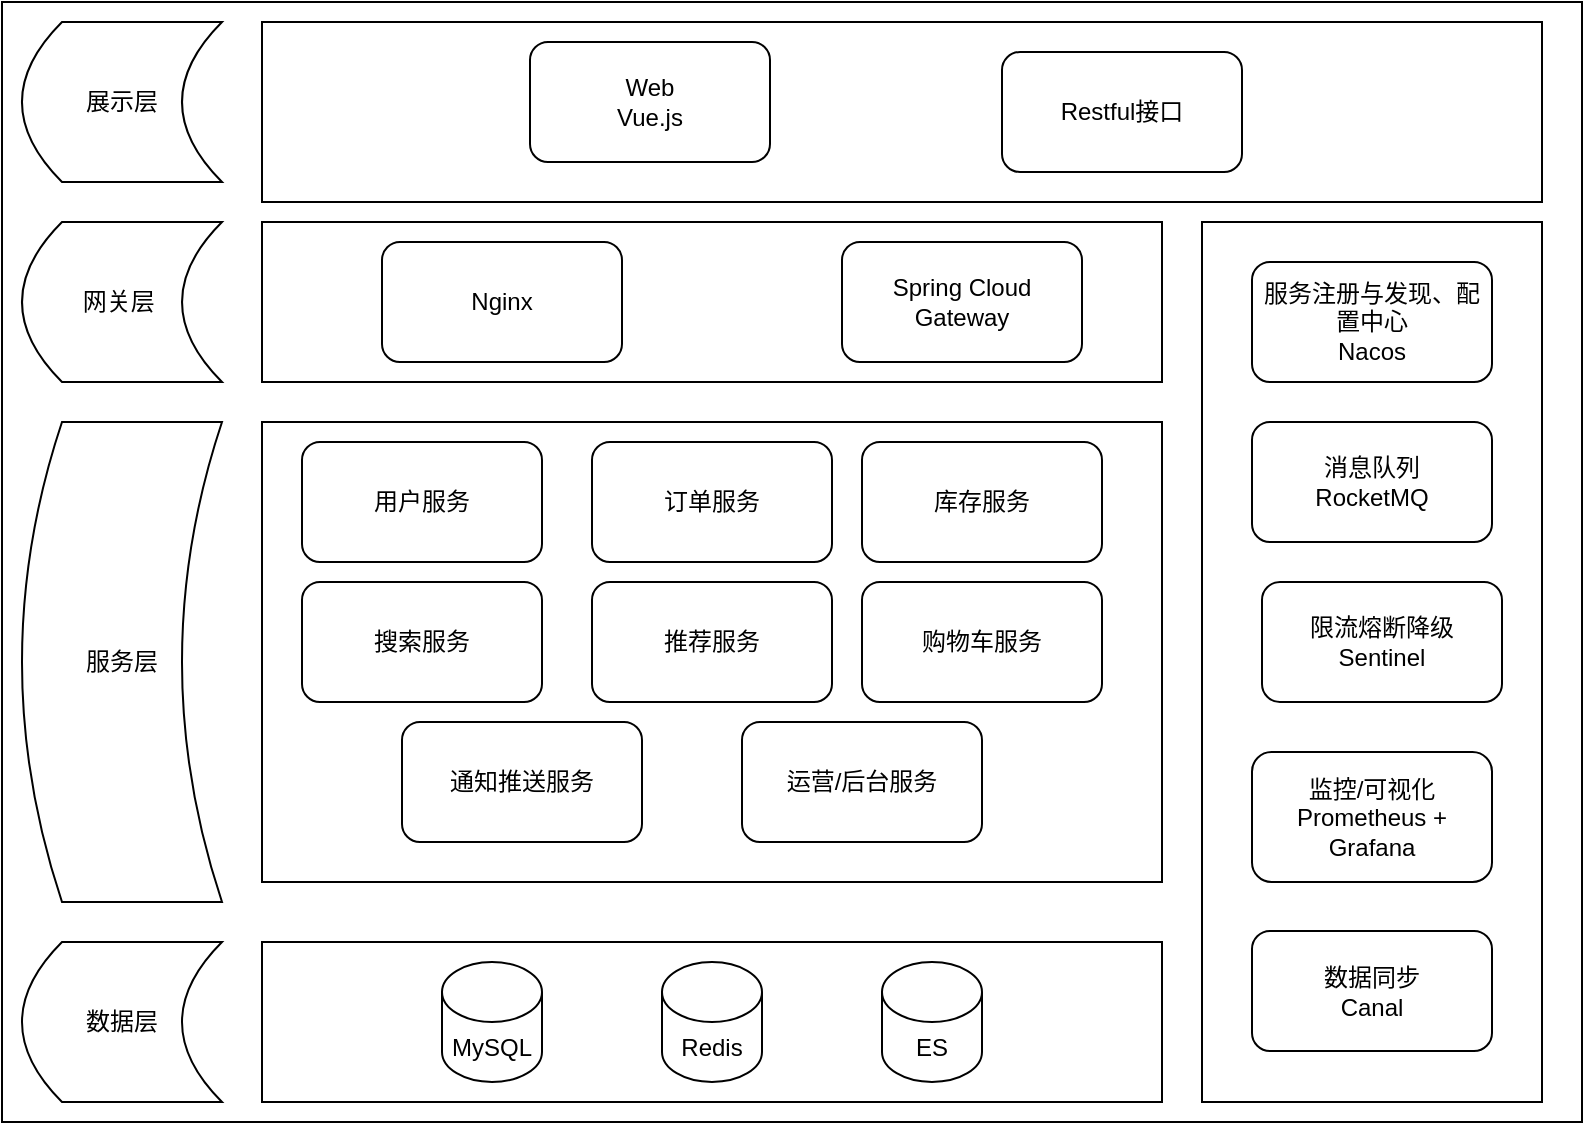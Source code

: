 <mxfile version="28.1.2">
  <diagram name="第 1 页" id="_j3izNh9ckIT9LhV4tgC">
    <mxGraphModel dx="1337" dy="707" grid="1" gridSize="10" guides="1" tooltips="1" connect="1" arrows="1" fold="1" page="1" pageScale="1" pageWidth="827" pageHeight="1169" math="0" shadow="0">
      <root>
        <mxCell id="0" />
        <mxCell id="1" parent="0" />
        <mxCell id="kew2kfOLwDjBTN2FC3b5-17" value="" style="rounded=0;whiteSpace=wrap;html=1;" vertex="1" parent="1">
          <mxGeometry x="90" y="90" width="790" height="560" as="geometry" />
        </mxCell>
        <mxCell id="kew2kfOLwDjBTN2FC3b5-20" value="展示层" style="shape=dataStorage;whiteSpace=wrap;html=1;fixedSize=1;" vertex="1" parent="1">
          <mxGeometry x="100" y="100" width="100" height="80" as="geometry" />
        </mxCell>
        <mxCell id="kew2kfOLwDjBTN2FC3b5-22" value="" style="rounded=0;whiteSpace=wrap;html=1;" vertex="1" parent="1">
          <mxGeometry x="220" y="100" width="640" height="90" as="geometry" />
        </mxCell>
        <mxCell id="kew2kfOLwDjBTN2FC3b5-23" value="Web&lt;div&gt;Vue.js&lt;/div&gt;" style="rounded=1;whiteSpace=wrap;html=1;" vertex="1" parent="1">
          <mxGeometry x="354" y="110" width="120" height="60" as="geometry" />
        </mxCell>
        <mxCell id="kew2kfOLwDjBTN2FC3b5-24" value="Restful接口" style="rounded=1;whiteSpace=wrap;html=1;" vertex="1" parent="1">
          <mxGeometry x="590" y="115" width="120" height="60" as="geometry" />
        </mxCell>
        <mxCell id="kew2kfOLwDjBTN2FC3b5-25" value="网关层&amp;nbsp;" style="shape=dataStorage;whiteSpace=wrap;html=1;fixedSize=1;" vertex="1" parent="1">
          <mxGeometry x="100" y="200" width="100" height="80" as="geometry" />
        </mxCell>
        <mxCell id="kew2kfOLwDjBTN2FC3b5-26" value="" style="rounded=0;whiteSpace=wrap;html=1;" vertex="1" parent="1">
          <mxGeometry x="220" y="200" width="450" height="80" as="geometry" />
        </mxCell>
        <mxCell id="kew2kfOLwDjBTN2FC3b5-27" value="Spring Cloud Gateway" style="rounded=1;whiteSpace=wrap;html=1;" vertex="1" parent="1">
          <mxGeometry x="510" y="210" width="120" height="60" as="geometry" />
        </mxCell>
        <mxCell id="kew2kfOLwDjBTN2FC3b5-28" value="Nginx" style="rounded=1;whiteSpace=wrap;html=1;" vertex="1" parent="1">
          <mxGeometry x="280" y="210" width="120" height="60" as="geometry" />
        </mxCell>
        <mxCell id="kew2kfOLwDjBTN2FC3b5-29" value="服务层" style="shape=dataStorage;whiteSpace=wrap;html=1;fixedSize=1;" vertex="1" parent="1">
          <mxGeometry x="100" y="300" width="100" height="240" as="geometry" />
        </mxCell>
        <mxCell id="kew2kfOLwDjBTN2FC3b5-30" value="" style="rounded=0;whiteSpace=wrap;html=1;" vertex="1" parent="1">
          <mxGeometry x="220" y="300" width="450" height="230" as="geometry" />
        </mxCell>
        <mxCell id="kew2kfOLwDjBTN2FC3b5-31" value="数据层" style="shape=dataStorage;whiteSpace=wrap;html=1;fixedSize=1;" vertex="1" parent="1">
          <mxGeometry x="100" y="560" width="100" height="80" as="geometry" />
        </mxCell>
        <mxCell id="kew2kfOLwDjBTN2FC3b5-32" value="用户服务" style="rounded=1;whiteSpace=wrap;html=1;" vertex="1" parent="1">
          <mxGeometry x="240" y="310" width="120" height="60" as="geometry" />
        </mxCell>
        <mxCell id="kew2kfOLwDjBTN2FC3b5-33" value="订单服务" style="rounded=1;whiteSpace=wrap;html=1;" vertex="1" parent="1">
          <mxGeometry x="385" y="310" width="120" height="60" as="geometry" />
        </mxCell>
        <mxCell id="kew2kfOLwDjBTN2FC3b5-34" value="库存服务" style="rounded=1;whiteSpace=wrap;html=1;" vertex="1" parent="1">
          <mxGeometry x="520" y="310" width="120" height="60" as="geometry" />
        </mxCell>
        <mxCell id="kew2kfOLwDjBTN2FC3b5-35" value="搜索服务" style="rounded=1;whiteSpace=wrap;html=1;" vertex="1" parent="1">
          <mxGeometry x="240" y="380" width="120" height="60" as="geometry" />
        </mxCell>
        <mxCell id="kew2kfOLwDjBTN2FC3b5-36" value="推荐服务" style="rounded=1;whiteSpace=wrap;html=1;" vertex="1" parent="1">
          <mxGeometry x="385" y="380" width="120" height="60" as="geometry" />
        </mxCell>
        <mxCell id="kew2kfOLwDjBTN2FC3b5-37" value="购物车服务" style="rounded=1;whiteSpace=wrap;html=1;" vertex="1" parent="1">
          <mxGeometry x="520" y="380" width="120" height="60" as="geometry" />
        </mxCell>
        <mxCell id="kew2kfOLwDjBTN2FC3b5-38" value="" style="rounded=0;whiteSpace=wrap;html=1;" vertex="1" parent="1">
          <mxGeometry x="690" y="200" width="170" height="440" as="geometry" />
        </mxCell>
        <mxCell id="kew2kfOLwDjBTN2FC3b5-39" value="服务注册与发现、配置中心&lt;div&gt;Nacos&lt;/div&gt;" style="rounded=1;whiteSpace=wrap;html=1;" vertex="1" parent="1">
          <mxGeometry x="715" y="220" width="120" height="60" as="geometry" />
        </mxCell>
        <mxCell id="kew2kfOLwDjBTN2FC3b5-40" value="消息队列&lt;div&gt;RocketMQ&lt;/div&gt;" style="rounded=1;whiteSpace=wrap;html=1;" vertex="1" parent="1">
          <mxGeometry x="715" y="300" width="120" height="60" as="geometry" />
        </mxCell>
        <mxCell id="kew2kfOLwDjBTN2FC3b5-41" value="通知推送服务" style="rounded=1;whiteSpace=wrap;html=1;" vertex="1" parent="1">
          <mxGeometry x="290" y="450" width="120" height="60" as="geometry" />
        </mxCell>
        <mxCell id="kew2kfOLwDjBTN2FC3b5-42" value="" style="rounded=0;whiteSpace=wrap;html=1;" vertex="1" parent="1">
          <mxGeometry x="220" y="560" width="450" height="80" as="geometry" />
        </mxCell>
        <mxCell id="kew2kfOLwDjBTN2FC3b5-46" value="MySQL" style="shape=cylinder3;whiteSpace=wrap;html=1;boundedLbl=1;backgroundOutline=1;size=15;" vertex="1" parent="1">
          <mxGeometry x="310" y="570" width="50" height="60" as="geometry" />
        </mxCell>
        <mxCell id="kew2kfOLwDjBTN2FC3b5-47" value="Redis" style="shape=cylinder3;whiteSpace=wrap;html=1;boundedLbl=1;backgroundOutline=1;size=15;" vertex="1" parent="1">
          <mxGeometry x="420" y="570" width="50" height="60" as="geometry" />
        </mxCell>
        <mxCell id="kew2kfOLwDjBTN2FC3b5-48" value="ES" style="shape=cylinder3;whiteSpace=wrap;html=1;boundedLbl=1;backgroundOutline=1;size=15;" vertex="1" parent="1">
          <mxGeometry x="530" y="570" width="50" height="60" as="geometry" />
        </mxCell>
        <mxCell id="kew2kfOLwDjBTN2FC3b5-49" value="限流熔断降级&lt;div&gt;Sentinel&lt;/div&gt;" style="rounded=1;whiteSpace=wrap;html=1;" vertex="1" parent="1">
          <mxGeometry x="720" y="380" width="120" height="60" as="geometry" />
        </mxCell>
        <mxCell id="kew2kfOLwDjBTN2FC3b5-50" value="运营/后台服务" style="rounded=1;whiteSpace=wrap;html=1;" vertex="1" parent="1">
          <mxGeometry x="460" y="450" width="120" height="60" as="geometry" />
        </mxCell>
        <mxCell id="kew2kfOLwDjBTN2FC3b5-51" value="&lt;div&gt;监控/可视化&lt;/div&gt;Prometheus + Grafana" style="rounded=1;whiteSpace=wrap;html=1;" vertex="1" parent="1">
          <mxGeometry x="715" y="465" width="120" height="65" as="geometry" />
        </mxCell>
        <mxCell id="kew2kfOLwDjBTN2FC3b5-52" value="数据同步&lt;div&gt;Canal&lt;/div&gt;" style="rounded=1;whiteSpace=wrap;html=1;" vertex="1" parent="1">
          <mxGeometry x="715" y="554.5" width="120" height="60" as="geometry" />
        </mxCell>
      </root>
    </mxGraphModel>
  </diagram>
</mxfile>
